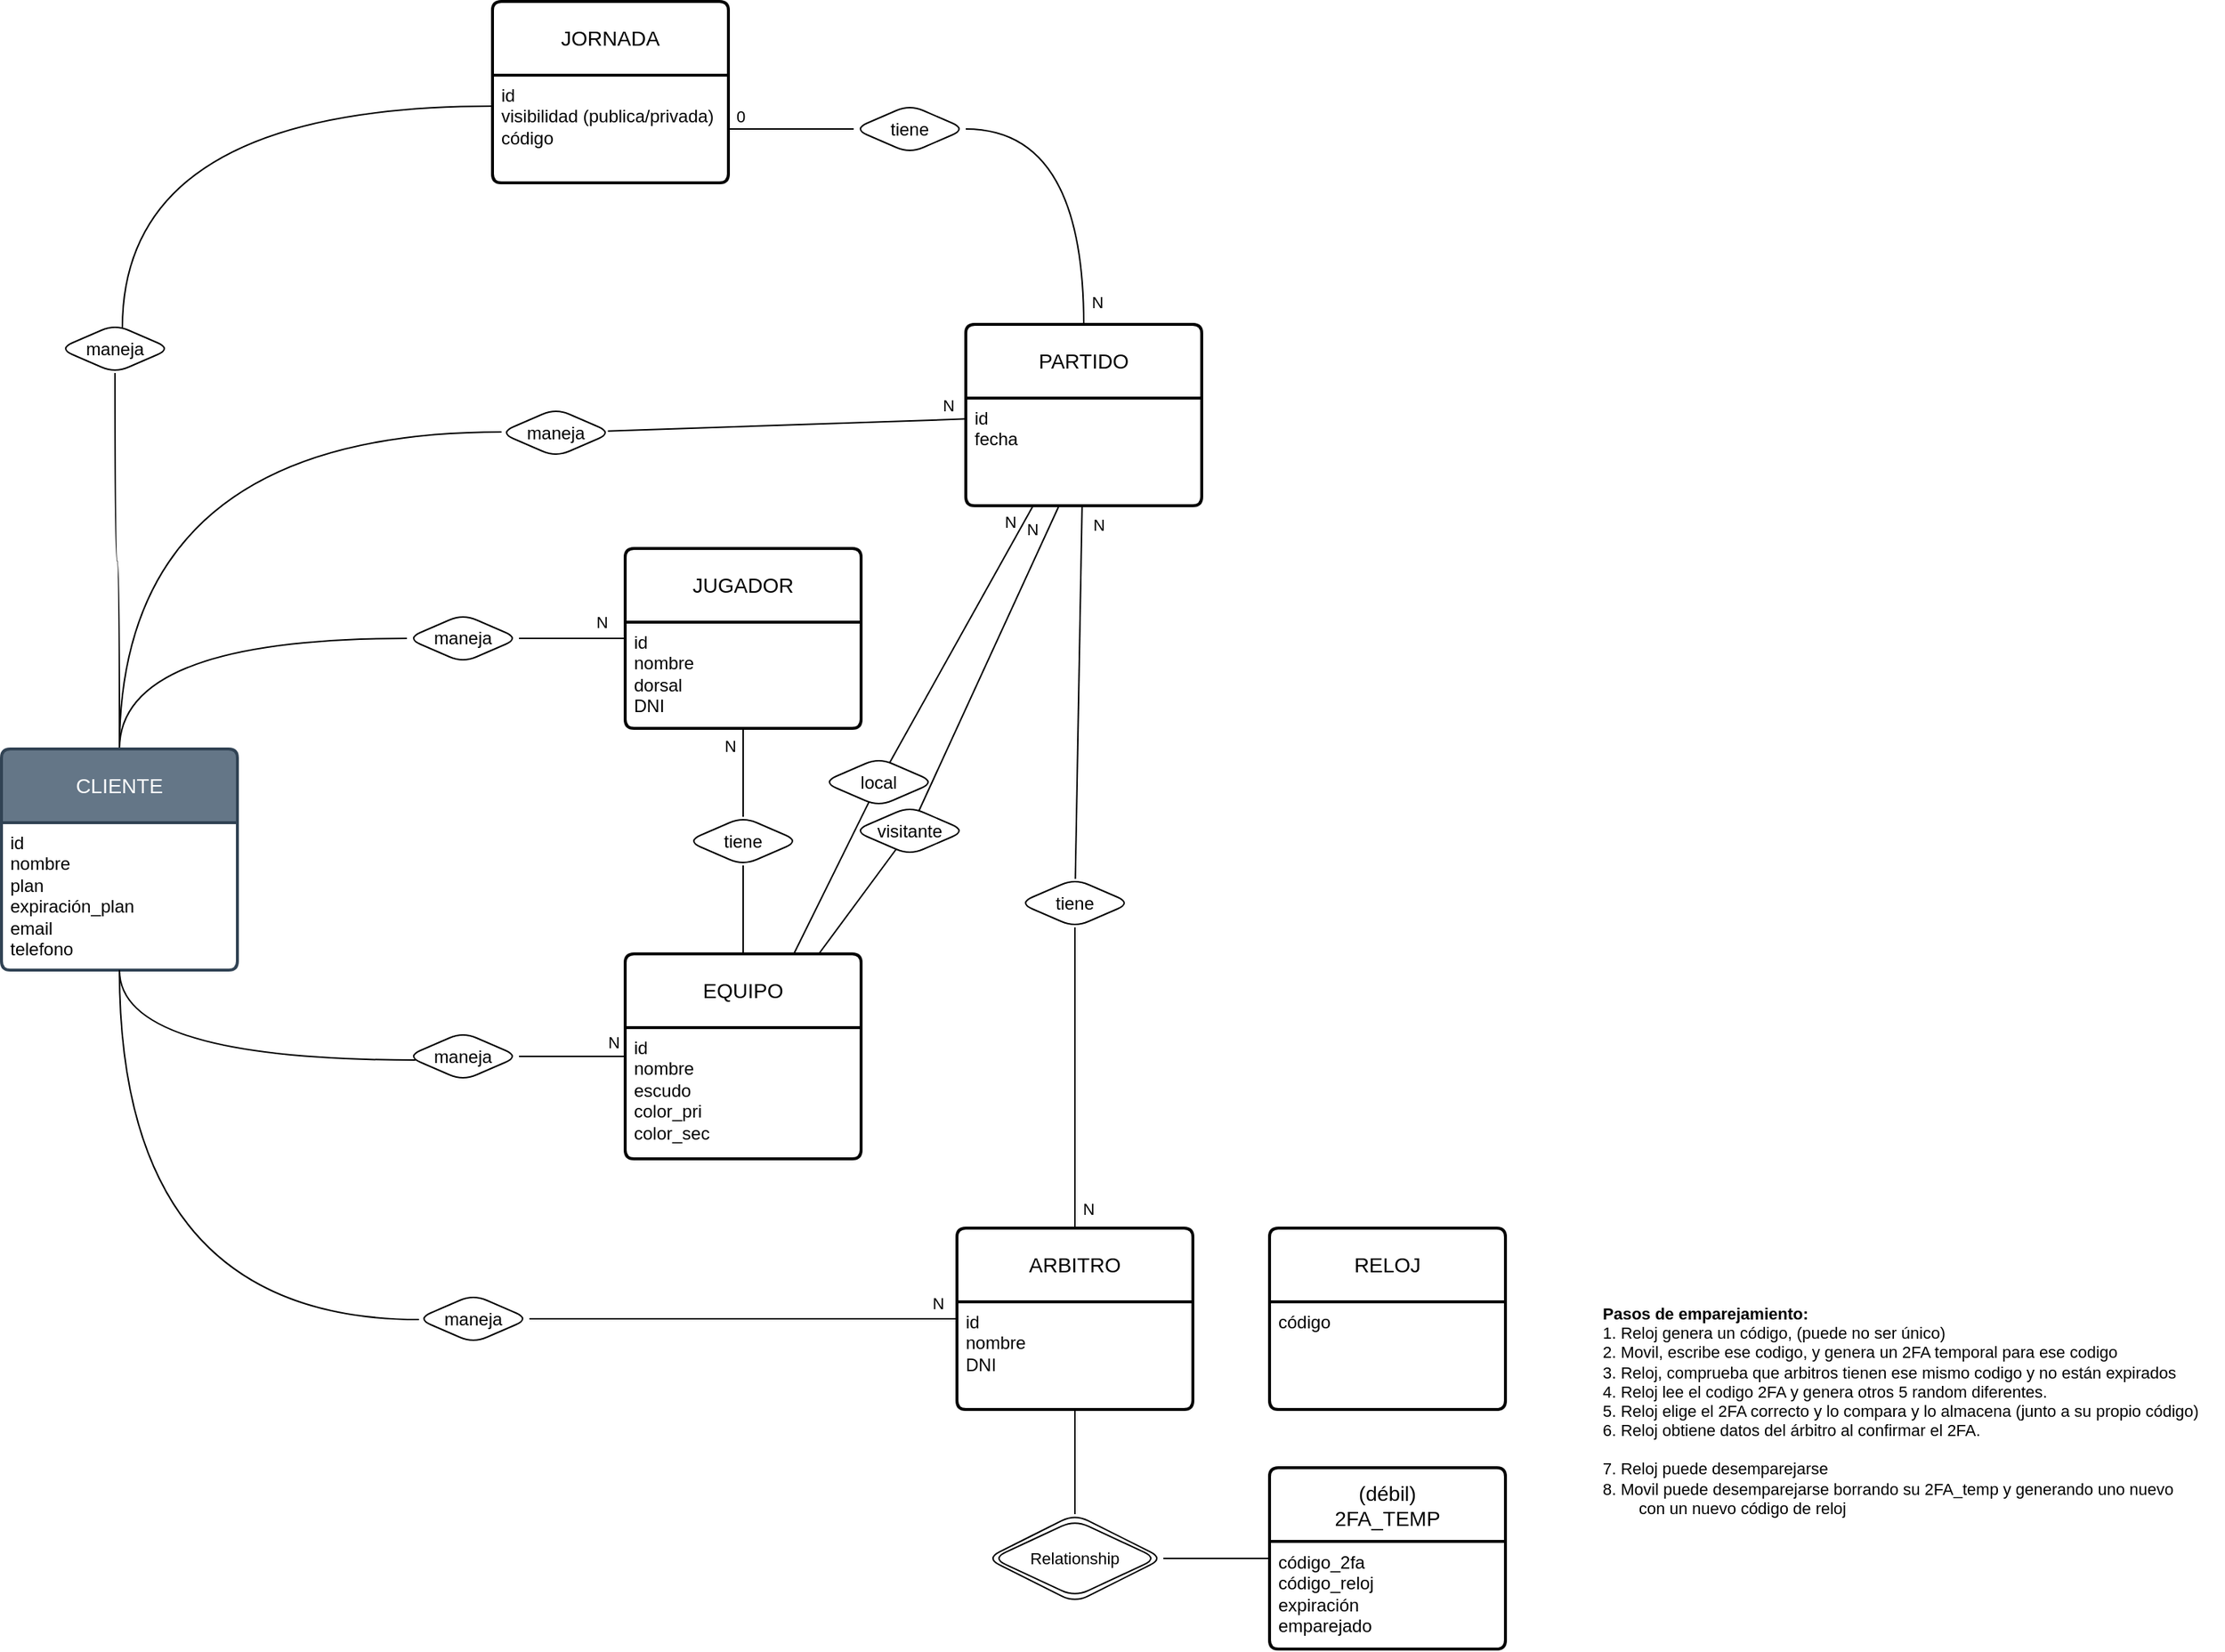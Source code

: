 <mxfile version="26.0.14">
  <diagram id="R2lEEEUBdFMjLlhIrx00" name="Page-1">
    <mxGraphModel grid="0" page="0" gridSize="10" guides="1" tooltips="1" connect="1" arrows="1" fold="1" pageScale="1" pageWidth="850" pageHeight="1100" math="0" shadow="0" extFonts="Permanent Marker^https://fonts.googleapis.com/css?family=Permanent+Marker">
      <root>
        <mxCell id="0" />
        <mxCell id="1" parent="0" />
        <mxCell id="E8Ke-DdmPu5ThaMP5Xu_-17" style="edgeStyle=orthogonalEdgeStyle;rounded=0;orthogonalLoop=1;jettySize=auto;html=1;curved=1;endArrow=none;startFill=0;" edge="1" parent="1" source="E8Ke-DdmPu5ThaMP5Xu_-1" target="E8Ke-DdmPu5ThaMP5Xu_-16">
          <mxGeometry relative="1" as="geometry">
            <Array as="points">
              <mxPoint x="-825" y="58" />
            </Array>
          </mxGeometry>
        </mxCell>
        <mxCell id="E8Ke-DdmPu5ThaMP5Xu_-21" style="edgeStyle=orthogonalEdgeStyle;shape=connector;curved=1;rounded=0;orthogonalLoop=1;jettySize=auto;html=1;strokeColor=default;align=center;verticalAlign=middle;fontFamily=Helvetica;fontSize=11;fontColor=default;labelBackgroundColor=default;startFill=0;endArrow=none;" edge="1" parent="1" source="E8Ke-DdmPu5ThaMP5Xu_-1" target="E8Ke-DdmPu5ThaMP5Xu_-14">
          <mxGeometry relative="1" as="geometry">
            <Array as="points">
              <mxPoint x="-825" y="198" />
            </Array>
          </mxGeometry>
        </mxCell>
        <mxCell id="E8Ke-DdmPu5ThaMP5Xu_-23" style="edgeStyle=orthogonalEdgeStyle;shape=connector;curved=1;rounded=0;orthogonalLoop=1;jettySize=auto;html=1;strokeColor=default;align=center;verticalAlign=middle;fontFamily=Helvetica;fontSize=11;fontColor=default;labelBackgroundColor=default;startFill=0;endArrow=none;" edge="1" parent="1" source="E8Ke-DdmPu5ThaMP5Xu_-1" target="E8Ke-DdmPu5ThaMP5Xu_-13">
          <mxGeometry relative="1" as="geometry">
            <mxPoint x="-832" y="394" as="sourcePoint" />
            <Array as="points">
              <mxPoint x="-825" y="484" />
            </Array>
          </mxGeometry>
        </mxCell>
        <mxCell id="FOldFa_URZsbehbHwNID-5" style="edgeStyle=orthogonalEdgeStyle;shape=connector;curved=1;rounded=0;orthogonalLoop=1;jettySize=auto;html=1;strokeColor=default;align=center;verticalAlign=middle;fontFamily=Helvetica;fontSize=11;fontColor=default;labelBackgroundColor=default;startFill=0;endArrow=none;" edge="1" parent="1" source="E8Ke-DdmPu5ThaMP5Xu_-1" target="FOldFa_URZsbehbHwNID-3">
          <mxGeometry relative="1" as="geometry" />
        </mxCell>
        <mxCell id="E8Ke-DdmPu5ThaMP5Xu_-1" value="CLIENTE" style="swimlane;childLayout=stackLayout;horizontal=1;startSize=50;horizontalStack=0;rounded=1;fontSize=14;fontStyle=0;strokeWidth=2;resizeParent=0;resizeLast=1;shadow=0;dashed=0;align=center;arcSize=4;whiteSpace=wrap;html=1;fillColor=#647687;strokeColor=#314354;fontColor=#ffffff;" vertex="1" parent="1">
          <mxGeometry x="-905" y="273" width="160" height="150" as="geometry" />
        </mxCell>
        <mxCell id="E8Ke-DdmPu5ThaMP5Xu_-2" value="&lt;div&gt;id&lt;/div&gt;&lt;div&gt;nombre&lt;/div&gt;&lt;div&gt;plan&lt;/div&gt;&lt;div&gt;expiración_plan&lt;/div&gt;&lt;div&gt;email&lt;/div&gt;&lt;div&gt;telefono&lt;/div&gt;" style="align=left;strokeColor=none;fillColor=none;spacingLeft=4;fontSize=12;verticalAlign=top;resizable=0;rotatable=0;part=1;html=1;" vertex="1" parent="E8Ke-DdmPu5ThaMP5Xu_-1">
          <mxGeometry y="50" width="160" height="100" as="geometry" />
        </mxCell>
        <mxCell id="E8Ke-DdmPu5ThaMP5Xu_-3" value="JUGADOR" style="swimlane;childLayout=stackLayout;horizontal=1;startSize=50;horizontalStack=0;rounded=1;fontSize=14;fontStyle=0;strokeWidth=2;resizeParent=0;resizeLast=1;shadow=0;dashed=0;align=center;arcSize=4;whiteSpace=wrap;html=1;" vertex="1" parent="1">
          <mxGeometry x="-482" y="137" width="160" height="122" as="geometry">
            <mxRectangle x="-482" y="137" width="103" height="50" as="alternateBounds" />
          </mxGeometry>
        </mxCell>
        <mxCell id="E8Ke-DdmPu5ThaMP5Xu_-4" value="&lt;div&gt;id&lt;/div&gt;&lt;div&gt;nombre&lt;/div&gt;&lt;div&gt;dorsal&lt;/div&gt;&lt;div&gt;DNI&lt;/div&gt;" style="align=left;strokeColor=none;fillColor=none;spacingLeft=4;fontSize=12;verticalAlign=top;resizable=0;rotatable=0;part=1;html=1;" vertex="1" parent="E8Ke-DdmPu5ThaMP5Xu_-3">
          <mxGeometry y="50" width="160" height="72" as="geometry" />
        </mxCell>
        <mxCell id="E8Ke-DdmPu5ThaMP5Xu_-5" value="PARTIDO" style="swimlane;childLayout=stackLayout;horizontal=1;startSize=50;horizontalStack=0;rounded=1;fontSize=14;fontStyle=0;strokeWidth=2;resizeParent=0;resizeLast=1;shadow=0;dashed=0;align=center;arcSize=4;whiteSpace=wrap;html=1;" vertex="1" parent="1">
          <mxGeometry x="-251" y="-15" width="160" height="123" as="geometry" />
        </mxCell>
        <mxCell id="E8Ke-DdmPu5ThaMP5Xu_-6" value="&lt;div&gt;id&lt;/div&gt;&lt;div&gt;fecha&lt;/div&gt;" style="align=left;strokeColor=none;fillColor=none;spacingLeft=4;fontSize=12;verticalAlign=top;resizable=0;rotatable=0;part=1;html=1;" vertex="1" parent="E8Ke-DdmPu5ThaMP5Xu_-5">
          <mxGeometry y="50" width="160" height="73" as="geometry" />
        </mxCell>
        <mxCell id="E8Ke-DdmPu5ThaMP5Xu_-7" value="ARBITRO" style="swimlane;childLayout=stackLayout;horizontal=1;startSize=50;horizontalStack=0;rounded=1;fontSize=14;fontStyle=0;strokeWidth=2;resizeParent=0;resizeLast=1;shadow=0;dashed=0;align=center;arcSize=4;whiteSpace=wrap;html=1;" vertex="1" parent="1">
          <mxGeometry x="-257" y="598" width="160" height="123" as="geometry" />
        </mxCell>
        <mxCell id="E8Ke-DdmPu5ThaMP5Xu_-8" value="&lt;div&gt;id&lt;/div&gt;&lt;div&gt;nombre&lt;/div&gt;&lt;div&gt;DNI&lt;/div&gt;" style="align=left;strokeColor=none;fillColor=none;spacingLeft=4;fontSize=12;verticalAlign=top;resizable=0;rotatable=0;part=1;html=1;" vertex="1" parent="E8Ke-DdmPu5ThaMP5Xu_-7">
          <mxGeometry y="50" width="160" height="73" as="geometry" />
        </mxCell>
        <mxCell id="E8Ke-DdmPu5ThaMP5Xu_-10" value="EQUIPO" style="swimlane;childLayout=stackLayout;horizontal=1;startSize=50;horizontalStack=0;rounded=1;fontSize=14;fontStyle=0;strokeWidth=2;resizeParent=0;resizeLast=1;shadow=0;dashed=0;align=center;arcSize=4;whiteSpace=wrap;html=1;" vertex="1" parent="1">
          <mxGeometry x="-482" y="412" width="160" height="139" as="geometry" />
        </mxCell>
        <mxCell id="E8Ke-DdmPu5ThaMP5Xu_-11" value="&lt;div&gt;id&lt;/div&gt;&lt;div&gt;nombre&lt;/div&gt;&lt;div&gt;escudo&lt;/div&gt;&lt;div&gt;color_pri&lt;/div&gt;&lt;div&gt;color_sec&lt;/div&gt;" style="align=left;strokeColor=none;fillColor=none;spacingLeft=4;fontSize=12;verticalAlign=top;resizable=0;rotatable=0;part=1;html=1;" vertex="1" parent="E8Ke-DdmPu5ThaMP5Xu_-10">
          <mxGeometry y="50" width="160" height="89" as="geometry" />
        </mxCell>
        <mxCell id="E8Ke-DdmPu5ThaMP5Xu_-24" style="edgeStyle=orthogonalEdgeStyle;shape=connector;curved=1;rounded=0;orthogonalLoop=1;jettySize=auto;html=1;strokeColor=default;align=center;verticalAlign=middle;fontFamily=Helvetica;fontSize=11;fontColor=default;labelBackgroundColor=default;startFill=0;endArrow=none;" edge="1" parent="1" source="E8Ke-DdmPu5ThaMP5Xu_-13" target="E8Ke-DdmPu5ThaMP5Xu_-10">
          <mxGeometry relative="1" as="geometry" />
        </mxCell>
        <mxCell id="E8Ke-DdmPu5ThaMP5Xu_-42" value="N" style="edgeLabel;html=1;align=center;verticalAlign=middle;resizable=0;points=[];fontFamily=Helvetica;fontSize=11;fontColor=default;labelBackgroundColor=default;" connectable="0" vertex="1" parent="E8Ke-DdmPu5ThaMP5Xu_-24">
          <mxGeometry x="0.648" relative="1" as="geometry">
            <mxPoint x="4" y="-10" as="offset" />
          </mxGeometry>
        </mxCell>
        <mxCell id="E8Ke-DdmPu5ThaMP5Xu_-13" value="maneja" style="shape=rhombus;perimeter=rhombusPerimeter;whiteSpace=wrap;html=1;align=center;rounded=1;" vertex="1" parent="1">
          <mxGeometry x="-630" y="465" width="76" height="33" as="geometry" />
        </mxCell>
        <mxCell id="E8Ke-DdmPu5ThaMP5Xu_-22" value="" style="shape=connector;rounded=0;orthogonalLoop=1;jettySize=auto;html=1;strokeColor=default;align=center;verticalAlign=middle;fontFamily=Helvetica;fontSize=11;fontColor=default;labelBackgroundColor=default;startFill=0;endArrow=none;" edge="1" parent="1" source="E8Ke-DdmPu5ThaMP5Xu_-14" target="E8Ke-DdmPu5ThaMP5Xu_-3">
          <mxGeometry relative="1" as="geometry" />
        </mxCell>
        <mxCell id="E8Ke-DdmPu5ThaMP5Xu_-40" value="N" style="edgeLabel;html=1;align=center;verticalAlign=middle;resizable=0;points=[];fontFamily=Helvetica;fontSize=11;fontColor=default;labelBackgroundColor=default;" connectable="0" vertex="1" parent="E8Ke-DdmPu5ThaMP5Xu_-22">
          <mxGeometry x="0.501" y="3" relative="1" as="geometry">
            <mxPoint x="2" y="-8" as="offset" />
          </mxGeometry>
        </mxCell>
        <mxCell id="E8Ke-DdmPu5ThaMP5Xu_-14" value="maneja" style="shape=rhombus;perimeter=rhombusPerimeter;whiteSpace=wrap;html=1;align=center;rounded=1;" vertex="1" parent="1">
          <mxGeometry x="-630" y="181.5" width="76" height="33" as="geometry" />
        </mxCell>
        <mxCell id="E8Ke-DdmPu5ThaMP5Xu_-26" style="shape=connector;rounded=0;orthogonalLoop=1;jettySize=auto;html=1;strokeColor=default;align=center;verticalAlign=middle;fontFamily=Helvetica;fontSize=11;fontColor=default;labelBackgroundColor=default;startFill=0;endArrow=none;" edge="1" parent="1" source="E8Ke-DdmPu5ThaMP5Xu_-15" target="E8Ke-DdmPu5ThaMP5Xu_-7">
          <mxGeometry relative="1" as="geometry" />
        </mxCell>
        <mxCell id="E8Ke-DdmPu5ThaMP5Xu_-43" value="N" style="edgeLabel;html=1;align=center;verticalAlign=middle;resizable=0;points=[];fontFamily=Helvetica;fontSize=11;fontColor=default;labelBackgroundColor=default;" connectable="0" vertex="1" parent="E8Ke-DdmPu5ThaMP5Xu_-26">
          <mxGeometry x="0.886" y="1" relative="1" as="geometry">
            <mxPoint x="3" y="-10" as="offset" />
          </mxGeometry>
        </mxCell>
        <mxCell id="E8Ke-DdmPu5ThaMP5Xu_-15" value="maneja" style="shape=rhombus;perimeter=rhombusPerimeter;whiteSpace=wrap;html=1;align=center;rounded=1;" vertex="1" parent="1">
          <mxGeometry x="-623" y="643" width="76" height="33" as="geometry" />
        </mxCell>
        <mxCell id="E8Ke-DdmPu5ThaMP5Xu_-20" style="shape=connector;rounded=0;orthogonalLoop=1;jettySize=auto;html=1;strokeColor=default;align=center;verticalAlign=middle;fontFamily=Helvetica;fontSize=11;fontColor=default;labelBackgroundColor=default;startFill=0;endArrow=none;" edge="1" parent="1" source="E8Ke-DdmPu5ThaMP5Xu_-16" target="E8Ke-DdmPu5ThaMP5Xu_-5">
          <mxGeometry relative="1" as="geometry" />
        </mxCell>
        <mxCell id="E8Ke-DdmPu5ThaMP5Xu_-41" value="N" style="edgeLabel;html=1;align=center;verticalAlign=middle;resizable=0;points=[];fontFamily=Helvetica;fontSize=11;fontColor=default;labelBackgroundColor=default;" connectable="0" vertex="1" parent="E8Ke-DdmPu5ThaMP5Xu_-20">
          <mxGeometry x="0.884" relative="1" as="geometry">
            <mxPoint x="2" y="-10" as="offset" />
          </mxGeometry>
        </mxCell>
        <mxCell id="E8Ke-DdmPu5ThaMP5Xu_-16" value="maneja" style="shape=rhombus;perimeter=rhombusPerimeter;whiteSpace=wrap;html=1;align=center;rounded=1;" vertex="1" parent="1">
          <mxGeometry x="-567" y="42" width="76" height="33" as="geometry" />
        </mxCell>
        <mxCell id="E8Ke-DdmPu5ThaMP5Xu_-25" style="edgeStyle=orthogonalEdgeStyle;shape=connector;curved=1;rounded=0;orthogonalLoop=1;jettySize=auto;html=1;strokeColor=default;align=center;verticalAlign=middle;fontFamily=Helvetica;fontSize=11;fontColor=default;labelBackgroundColor=default;startFill=0;endArrow=none;" edge="1" parent="1" source="E8Ke-DdmPu5ThaMP5Xu_-2" target="E8Ke-DdmPu5ThaMP5Xu_-15">
          <mxGeometry relative="1" as="geometry">
            <Array as="points">
              <mxPoint x="-825" y="660" />
            </Array>
          </mxGeometry>
        </mxCell>
        <mxCell id="E8Ke-DdmPu5ThaMP5Xu_-29" value="" style="shape=connector;rounded=0;orthogonalLoop=1;jettySize=auto;html=1;strokeColor=default;align=center;verticalAlign=middle;fontFamily=Helvetica;fontSize=11;fontColor=default;labelBackgroundColor=default;startFill=0;endArrow=none;" edge="1" parent="1" source="E8Ke-DdmPu5ThaMP5Xu_-27" target="E8Ke-DdmPu5ThaMP5Xu_-4">
          <mxGeometry relative="1" as="geometry" />
        </mxCell>
        <mxCell id="E8Ke-DdmPu5ThaMP5Xu_-44" value="N" style="edgeLabel;html=1;align=center;verticalAlign=middle;resizable=0;points=[];fontFamily=Helvetica;fontSize=11;fontColor=default;labelBackgroundColor=default;" connectable="0" vertex="1" parent="E8Ke-DdmPu5ThaMP5Xu_-29">
          <mxGeometry x="0.601" y="1" relative="1" as="geometry">
            <mxPoint x="-8" as="offset" />
          </mxGeometry>
        </mxCell>
        <mxCell id="E8Ke-DdmPu5ThaMP5Xu_-33" style="edgeStyle=none;shape=connector;rounded=0;orthogonalLoop=1;jettySize=auto;html=1;strokeColor=default;align=center;verticalAlign=middle;fontFamily=Helvetica;fontSize=11;fontColor=default;labelBackgroundColor=default;startFill=0;endArrow=none;" edge="1" parent="1" source="E8Ke-DdmPu5ThaMP5Xu_-27" target="E8Ke-DdmPu5ThaMP5Xu_-10">
          <mxGeometry relative="1" as="geometry" />
        </mxCell>
        <mxCell id="E8Ke-DdmPu5ThaMP5Xu_-27" value="tiene" style="shape=rhombus;perimeter=rhombusPerimeter;whiteSpace=wrap;html=1;align=center;rounded=1;" vertex="1" parent="1">
          <mxGeometry x="-440" y="319" width="76" height="33" as="geometry" />
        </mxCell>
        <mxCell id="E8Ke-DdmPu5ThaMP5Xu_-35" style="edgeStyle=none;shape=connector;rounded=0;orthogonalLoop=1;jettySize=auto;html=1;strokeColor=default;align=center;verticalAlign=middle;fontFamily=Helvetica;fontSize=11;fontColor=default;labelBackgroundColor=default;startFill=0;endArrow=none;" edge="1" parent="1" source="E8Ke-DdmPu5ThaMP5Xu_-34" target="E8Ke-DdmPu5ThaMP5Xu_-5">
          <mxGeometry relative="1" as="geometry" />
        </mxCell>
        <mxCell id="E8Ke-DdmPu5ThaMP5Xu_-46" value="N" style="edgeLabel;html=1;align=center;verticalAlign=middle;resizable=0;points=[];fontFamily=Helvetica;fontSize=11;fontColor=default;labelBackgroundColor=default;" connectable="0" vertex="1" parent="E8Ke-DdmPu5ThaMP5Xu_-35">
          <mxGeometry x="0.842" y="-1" relative="1" as="geometry">
            <mxPoint x="-9" y="-3" as="offset" />
          </mxGeometry>
        </mxCell>
        <mxCell id="E8Ke-DdmPu5ThaMP5Xu_-36" style="edgeStyle=none;shape=connector;rounded=0;orthogonalLoop=1;jettySize=auto;html=1;strokeColor=default;align=center;verticalAlign=middle;fontFamily=Helvetica;fontSize=11;fontColor=default;labelBackgroundColor=default;startFill=0;endArrow=none;" edge="1" parent="1" source="E8Ke-DdmPu5ThaMP5Xu_-34" target="E8Ke-DdmPu5ThaMP5Xu_-10">
          <mxGeometry relative="1" as="geometry" />
        </mxCell>
        <mxCell id="E8Ke-DdmPu5ThaMP5Xu_-34" value="local" style="shape=rhombus;perimeter=rhombusPerimeter;whiteSpace=wrap;html=1;align=center;rounded=1;" vertex="1" parent="1">
          <mxGeometry x="-348" y="279" width="76" height="33" as="geometry" />
        </mxCell>
        <mxCell id="E8Ke-DdmPu5ThaMP5Xu_-38" style="edgeStyle=none;shape=connector;rounded=0;orthogonalLoop=1;jettySize=auto;html=1;strokeColor=default;align=center;verticalAlign=middle;fontFamily=Helvetica;fontSize=11;fontColor=default;labelBackgroundColor=default;startFill=0;endArrow=none;" edge="1" parent="1" source="E8Ke-DdmPu5ThaMP5Xu_-37" target="E8Ke-DdmPu5ThaMP5Xu_-5">
          <mxGeometry relative="1" as="geometry" />
        </mxCell>
        <mxCell id="E8Ke-DdmPu5ThaMP5Xu_-48" value="N" style="edgeLabel;html=1;align=center;verticalAlign=middle;resizable=0;points=[];fontFamily=Helvetica;fontSize=11;fontColor=default;labelBackgroundColor=default;" connectable="0" vertex="1" parent="E8Ke-DdmPu5ThaMP5Xu_-38">
          <mxGeometry x="0.88" y="1" relative="1" as="geometry">
            <mxPoint x="12" y="-2" as="offset" />
          </mxGeometry>
        </mxCell>
        <mxCell id="E8Ke-DdmPu5ThaMP5Xu_-39" style="edgeStyle=none;shape=connector;rounded=0;orthogonalLoop=1;jettySize=auto;html=1;strokeColor=default;align=center;verticalAlign=middle;fontFamily=Helvetica;fontSize=11;fontColor=default;labelBackgroundColor=default;startFill=0;endArrow=none;" edge="1" parent="1" source="E8Ke-DdmPu5ThaMP5Xu_-37" target="E8Ke-DdmPu5ThaMP5Xu_-7">
          <mxGeometry relative="1" as="geometry" />
        </mxCell>
        <mxCell id="E8Ke-DdmPu5ThaMP5Xu_-47" value="N" style="edgeLabel;html=1;align=center;verticalAlign=middle;resizable=0;points=[];fontFamily=Helvetica;fontSize=11;fontColor=default;labelBackgroundColor=default;" connectable="0" vertex="1" parent="E8Ke-DdmPu5ThaMP5Xu_-39">
          <mxGeometry x="0.863" y="-2" relative="1" as="geometry">
            <mxPoint x="11" y="1" as="offset" />
          </mxGeometry>
        </mxCell>
        <mxCell id="E8Ke-DdmPu5ThaMP5Xu_-37" value="tiene" style="shape=rhombus;perimeter=rhombusPerimeter;whiteSpace=wrap;html=1;align=center;rounded=1;" vertex="1" parent="1">
          <mxGeometry x="-215" y="361" width="76" height="33" as="geometry" />
        </mxCell>
        <mxCell id="E8Ke-DdmPu5ThaMP5Xu_-50" style="edgeStyle=none;shape=connector;rounded=0;orthogonalLoop=1;jettySize=auto;html=1;strokeColor=default;align=center;verticalAlign=middle;fontFamily=Helvetica;fontSize=11;fontColor=default;labelBackgroundColor=default;startFill=0;endArrow=none;" edge="1" parent="1" source="E8Ke-DdmPu5ThaMP5Xu_-49" target="E8Ke-DdmPu5ThaMP5Xu_-10">
          <mxGeometry relative="1" as="geometry" />
        </mxCell>
        <mxCell id="E8Ke-DdmPu5ThaMP5Xu_-51" style="edgeStyle=none;shape=connector;rounded=0;orthogonalLoop=1;jettySize=auto;html=1;strokeColor=default;align=center;verticalAlign=middle;fontFamily=Helvetica;fontSize=11;fontColor=default;labelBackgroundColor=default;startFill=0;endArrow=none;" edge="1" parent="1" source="E8Ke-DdmPu5ThaMP5Xu_-49" target="E8Ke-DdmPu5ThaMP5Xu_-6">
          <mxGeometry relative="1" as="geometry" />
        </mxCell>
        <mxCell id="E8Ke-DdmPu5ThaMP5Xu_-52" value="N" style="edgeLabel;html=1;align=center;verticalAlign=middle;resizable=0;points=[];fontFamily=Helvetica;fontSize=11;fontColor=default;labelBackgroundColor=default;" connectable="0" vertex="1" parent="E8Ke-DdmPu5ThaMP5Xu_-51">
          <mxGeometry x="0.77" y="3" relative="1" as="geometry">
            <mxPoint x="-5" y="-7" as="offset" />
          </mxGeometry>
        </mxCell>
        <mxCell id="E8Ke-DdmPu5ThaMP5Xu_-49" value="visitante" style="shape=rhombus;perimeter=rhombusPerimeter;whiteSpace=wrap;html=1;align=center;rounded=1;" vertex="1" parent="1">
          <mxGeometry x="-327" y="312" width="76" height="33" as="geometry" />
        </mxCell>
        <mxCell id="FOldFa_URZsbehbHwNID-1" value="JORNADA" style="swimlane;childLayout=stackLayout;horizontal=1;startSize=50;horizontalStack=0;rounded=1;fontSize=14;fontStyle=0;strokeWidth=2;resizeParent=0;resizeLast=1;shadow=0;dashed=0;align=center;arcSize=4;whiteSpace=wrap;html=1;" vertex="1" parent="1">
          <mxGeometry x="-572" y="-234" width="160" height="123" as="geometry" />
        </mxCell>
        <mxCell id="FOldFa_URZsbehbHwNID-2" value="&lt;div&gt;id&lt;/div&gt;&lt;div&gt;visibilidad (publica/privada)&lt;/div&gt;&lt;div&gt;código&lt;/div&gt;" style="align=left;strokeColor=none;fillColor=none;spacingLeft=4;fontSize=12;verticalAlign=top;resizable=0;rotatable=0;part=1;html=1;" vertex="1" parent="FOldFa_URZsbehbHwNID-1">
          <mxGeometry y="50" width="160" height="73" as="geometry" />
        </mxCell>
        <mxCell id="FOldFa_URZsbehbHwNID-6" style="edgeStyle=orthogonalEdgeStyle;shape=connector;curved=1;rounded=0;orthogonalLoop=1;jettySize=auto;html=1;strokeColor=default;align=center;verticalAlign=middle;fontFamily=Helvetica;fontSize=11;fontColor=default;labelBackgroundColor=default;startFill=0;endArrow=none;" edge="1" parent="1" source="FOldFa_URZsbehbHwNID-3" target="FOldFa_URZsbehbHwNID-1">
          <mxGeometry relative="1" as="geometry">
            <Array as="points">
              <mxPoint x="-823" y="-163" />
            </Array>
          </mxGeometry>
        </mxCell>
        <mxCell id="FOldFa_URZsbehbHwNID-3" value="maneja" style="shape=rhombus;perimeter=rhombusPerimeter;whiteSpace=wrap;html=1;align=center;rounded=1;" vertex="1" parent="1">
          <mxGeometry x="-866" y="-15" width="76" height="33" as="geometry" />
        </mxCell>
        <mxCell id="FOldFa_URZsbehbHwNID-9" style="edgeStyle=orthogonalEdgeStyle;shape=connector;curved=1;rounded=0;orthogonalLoop=1;jettySize=auto;html=1;strokeColor=default;align=center;verticalAlign=middle;fontFamily=Helvetica;fontSize=11;fontColor=default;labelBackgroundColor=default;startFill=0;endArrow=none;" edge="1" parent="1" source="FOldFa_URZsbehbHwNID-7" target="E8Ke-DdmPu5ThaMP5Xu_-5">
          <mxGeometry relative="1" as="geometry">
            <Array as="points">
              <mxPoint x="-171" y="-147" />
            </Array>
          </mxGeometry>
        </mxCell>
        <mxCell id="FOldFa_URZsbehbHwNID-10" value="N" style="edgeLabel;html=1;align=center;verticalAlign=middle;resizable=0;points=[];fontFamily=Helvetica;fontSize=11;fontColor=default;labelBackgroundColor=default;" connectable="0" vertex="1" parent="FOldFa_URZsbehbHwNID-9">
          <mxGeometry x="0.855" y="2" relative="1" as="geometry">
            <mxPoint x="7" as="offset" />
          </mxGeometry>
        </mxCell>
        <mxCell id="FOldFa_URZsbehbHwNID-7" value="tiene" style="shape=rhombus;perimeter=rhombusPerimeter;whiteSpace=wrap;html=1;align=center;rounded=1;" vertex="1" parent="1">
          <mxGeometry x="-327" y="-164" width="76" height="33" as="geometry" />
        </mxCell>
        <mxCell id="FOldFa_URZsbehbHwNID-8" style="edgeStyle=orthogonalEdgeStyle;shape=connector;curved=1;rounded=0;orthogonalLoop=1;jettySize=auto;html=1;strokeColor=default;align=center;verticalAlign=middle;fontFamily=Helvetica;fontSize=11;fontColor=default;labelBackgroundColor=default;startFill=0;endArrow=none;" edge="1" parent="1" source="FOldFa_URZsbehbHwNID-2" target="FOldFa_URZsbehbHwNID-7">
          <mxGeometry relative="1" as="geometry" />
        </mxCell>
        <mxCell id="FOldFa_URZsbehbHwNID-12" value="0" style="edgeLabel;html=1;align=center;verticalAlign=middle;resizable=0;points=[];fontFamily=Helvetica;fontSize=11;fontColor=default;labelBackgroundColor=default;" connectable="0" vertex="1" parent="FOldFa_URZsbehbHwNID-8">
          <mxGeometry x="-0.857" y="-3" relative="1" as="geometry">
            <mxPoint x="2" y="-12" as="offset" />
          </mxGeometry>
        </mxCell>
        <mxCell id="xiWH_5aWqwxhcJs403z--1" value="RELOJ" style="swimlane;childLayout=stackLayout;horizontal=1;startSize=50;horizontalStack=0;rounded=1;fontSize=14;fontStyle=0;strokeWidth=2;resizeParent=0;resizeLast=1;shadow=0;dashed=0;align=center;arcSize=4;whiteSpace=wrap;html=1;" vertex="1" parent="1">
          <mxGeometry x="-45" y="598" width="160" height="123" as="geometry" />
        </mxCell>
        <mxCell id="xiWH_5aWqwxhcJs403z--2" value="&lt;div&gt;código&lt;/div&gt;&lt;div&gt;&lt;br&gt;&lt;/div&gt;" style="align=left;strokeColor=none;fillColor=none;spacingLeft=4;fontSize=12;verticalAlign=top;resizable=0;rotatable=0;part=1;html=1;" vertex="1" parent="xiWH_5aWqwxhcJs403z--1">
          <mxGeometry y="50" width="160" height="73" as="geometry" />
        </mxCell>
        <mxCell id="xiWH_5aWqwxhcJs403z--7" value="&lt;div&gt;&lt;b&gt;Pasos de emparejamiento:&lt;/b&gt;&lt;/div&gt;&lt;div&gt;1. Reloj genera un código, (puede no ser único)&lt;/div&gt;&lt;div&gt;2. Movil, escribe ese codigo, y genera un 2FA temporal para ese codigo&lt;/div&gt;&lt;div&gt;3. Reloj, comprueba que arbitros tienen ese mismo codigo y no están expirados&lt;/div&gt;&lt;div&gt;4. Reloj lee el codigo 2FA y genera otros 5 random diferentes.&lt;/div&gt;&lt;div&gt;5. Reloj elige el 2FA correcto y lo compara y lo almacena (junto a su propio código)&lt;/div&gt;&lt;div&gt;6. Reloj obtiene datos del árbitro al confirmar el 2FA.&lt;/div&gt;&lt;div&gt;&lt;br&gt;&lt;/div&gt;&lt;div&gt;7. Reloj puede desemparejarse&lt;/div&gt;&lt;div&gt;8. Movil puede desemparejarse borrando su 2FA_temp y generando uno nuevo &lt;br&gt;&lt;/div&gt;&lt;div&gt;&lt;span style=&quot;white-space: pre;&quot;&gt;&#x9;&lt;/span&gt;con un nuevo código de reloj&lt;/div&gt;" style="text;html=1;align=left;verticalAlign=middle;resizable=0;points=[];autosize=1;strokeColor=none;fillColor=none;fontFamily=Helvetica;fontSize=11;fontColor=default;labelBackgroundColor=default;" vertex="1" parent="1">
          <mxGeometry x="179" y="643" width="423" height="157" as="geometry" />
        </mxCell>
        <mxCell id="xiWH_5aWqwxhcJs403z--8" value="&lt;div align=&quot;center&quot;&gt;(débil)&lt;/div&gt;&lt;div align=&quot;center&quot;&gt;2FA_TEMP&lt;/div&gt;" style="swimlane;childLayout=stackLayout;horizontal=1;startSize=50;horizontalStack=0;rounded=1;fontSize=14;fontStyle=0;strokeWidth=2;resizeParent=0;resizeLast=1;shadow=0;dashed=0;align=center;arcSize=4;whiteSpace=wrap;html=1;strokeColor=default;perimeterSpacing=1;fixDash=0;comic=0;swimlaneBody=1;absoluteArcSize=0;glass=0;swimlaneFillColor=none;gradientColor=none;" vertex="1" parent="1">
          <mxGeometry x="-45" y="760.5" width="160" height="123" as="geometry" />
        </mxCell>
        <mxCell id="xiWH_5aWqwxhcJs403z--9" value="&lt;div&gt;código_2fa&lt;/div&gt;&lt;div&gt;código_reloj&lt;/div&gt;&lt;div&gt;expiración&lt;/div&gt;&lt;div&gt;emparejado&lt;/div&gt;" style="align=left;strokeColor=none;fillColor=none;spacingLeft=4;fontSize=12;verticalAlign=top;resizable=0;rotatable=0;part=1;html=1;" vertex="1" parent="xiWH_5aWqwxhcJs403z--8">
          <mxGeometry y="50" width="160" height="73" as="geometry" />
        </mxCell>
        <mxCell id="xiWH_5aWqwxhcJs403z--12" style="edgeStyle=none;shape=connector;rounded=0;orthogonalLoop=1;jettySize=auto;html=1;strokeColor=default;align=center;verticalAlign=middle;fontFamily=Helvetica;fontSize=11;fontColor=default;labelBackgroundColor=default;startFill=0;endArrow=none;" edge="1" parent="1" source="xiWH_5aWqwxhcJs403z--11" target="E8Ke-DdmPu5ThaMP5Xu_-8">
          <mxGeometry relative="1" as="geometry" />
        </mxCell>
        <mxCell id="xiWH_5aWqwxhcJs403z--13" style="edgeStyle=none;shape=connector;rounded=0;orthogonalLoop=1;jettySize=auto;html=1;strokeColor=default;align=center;verticalAlign=middle;fontFamily=Helvetica;fontSize=11;fontColor=default;labelBackgroundColor=default;startFill=0;endArrow=none;" edge="1" parent="1" source="xiWH_5aWqwxhcJs403z--11" target="xiWH_5aWqwxhcJs403z--8">
          <mxGeometry relative="1" as="geometry" />
        </mxCell>
        <mxCell id="xiWH_5aWqwxhcJs403z--11" value="Relationship" style="shape=rhombus;double=1;perimeter=rhombusPerimeter;whiteSpace=wrap;html=1;align=center;fontFamily=Helvetica;fontSize=11;fontColor=default;labelBackgroundColor=default;rounded=1;" vertex="1" parent="1">
          <mxGeometry x="-237" y="792" width="120" height="60" as="geometry" />
        </mxCell>
      </root>
    </mxGraphModel>
  </diagram>
</mxfile>
